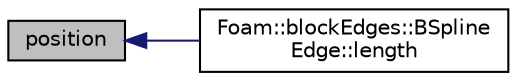 digraph "position"
{
  bgcolor="transparent";
  edge [fontname="Helvetica",fontsize="10",labelfontname="Helvetica",labelfontsize="10"];
  node [fontname="Helvetica",fontsize="10",shape=record];
  rankdir="LR";
  Node1 [label="position",height=0.2,width=0.4,color="black", fillcolor="grey75", style="filled" fontcolor="black"];
  Node1 -> Node2 [dir="back",color="midnightblue",fontsize="10",style="solid",fontname="Helvetica"];
  Node2 [label="Foam::blockEdges::BSpline\lEdge::length",height=0.2,width=0.4,color="black",URL="$classFoam_1_1blockEdges_1_1BSplineEdge.html#a8b35735b5afe7675bdb73473a5a23d90",tooltip="Return the length of the spline curve (not implemented) "];
}
